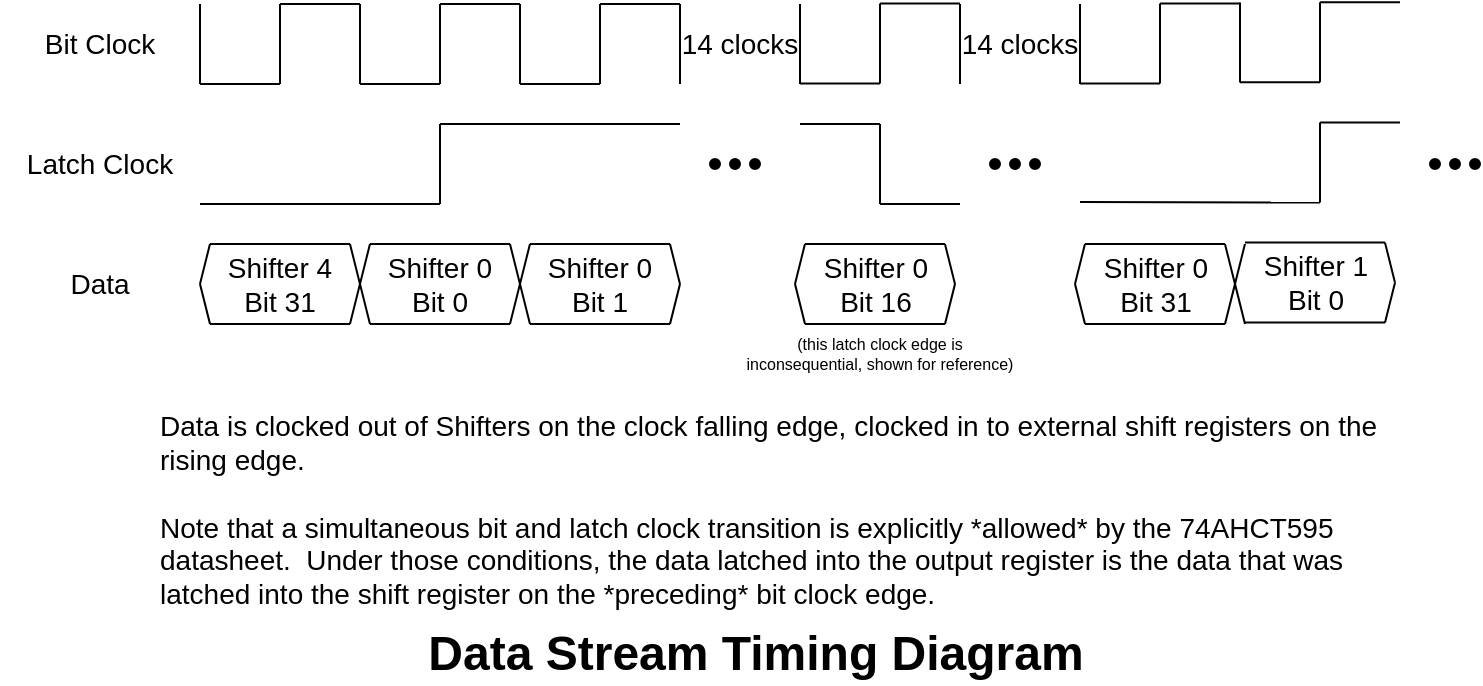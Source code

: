 <mxfile version="12.5.0" type="device"><diagram id="zMdHHGrJSZtKjhyNDhxt" name="Page-1"><mxGraphModel dx="971" dy="657" grid="1" gridSize="5" guides="1" tooltips="1" connect="1" arrows="1" fold="1" page="1" pageScale="1" pageWidth="1100" pageHeight="850" math="0" shadow="0"><root><mxCell id="0"/><mxCell id="1" parent="0"/><mxCell id="HZ4cuATQGfqaaVmYHo4V-34" value="Data Stream Timing Diagram" style="text;html=1;strokeColor=none;fillColor=none;align=center;verticalAlign=middle;whiteSpace=wrap;rounded=0;fontStyle=1;fontSize=24;" parent="1" vertex="1"><mxGeometry x="37.5" y="515" width="720" height="20" as="geometry"/></mxCell><mxCell id="Vee8h9z-jLlzTy8sUGGA-1" value="" style="endArrow=none;html=1;" edge="1" parent="1"><mxGeometry width="50" height="50" relative="1" as="geometry"><mxPoint x="200" y="240" as="sourcePoint"/><mxPoint x="240" y="240" as="targetPoint"/></mxGeometry></mxCell><mxCell id="Vee8h9z-jLlzTy8sUGGA-2" value="" style="endArrow=none;html=1;" edge="1" parent="1"><mxGeometry width="50" height="50" relative="1" as="geometry"><mxPoint x="240" y="240.0" as="sourcePoint"/><mxPoint x="240" y="200" as="targetPoint"/></mxGeometry></mxCell><mxCell id="Vee8h9z-jLlzTy8sUGGA-3" value="" style="endArrow=none;html=1;" edge="1" parent="1"><mxGeometry width="50" height="50" relative="1" as="geometry"><mxPoint x="240" y="200.0" as="sourcePoint"/><mxPoint x="280" y="200.0" as="targetPoint"/></mxGeometry></mxCell><mxCell id="Vee8h9z-jLlzTy8sUGGA-4" value="" style="endArrow=none;html=1;" edge="1" parent="1"><mxGeometry width="50" height="50" relative="1" as="geometry"><mxPoint x="280" y="240.0" as="sourcePoint"/><mxPoint x="280" y="200.0" as="targetPoint"/></mxGeometry></mxCell><mxCell id="Vee8h9z-jLlzTy8sUGGA-5" value="" style="endArrow=none;html=1;" edge="1" parent="1"><mxGeometry width="50" height="50" relative="1" as="geometry"><mxPoint x="280" y="240.0" as="sourcePoint"/><mxPoint x="320" y="240.0" as="targetPoint"/></mxGeometry></mxCell><mxCell id="Vee8h9z-jLlzTy8sUGGA-6" value="" style="endArrow=none;html=1;" edge="1" parent="1"><mxGeometry width="50" height="50" relative="1" as="geometry"><mxPoint x="320" y="240.0" as="sourcePoint"/><mxPoint x="320" y="200.0" as="targetPoint"/></mxGeometry></mxCell><mxCell id="Vee8h9z-jLlzTy8sUGGA-7" value="" style="endArrow=none;html=1;" edge="1" parent="1"><mxGeometry width="50" height="50" relative="1" as="geometry"><mxPoint x="320" y="200.0" as="sourcePoint"/><mxPoint x="360" y="200.0" as="targetPoint"/></mxGeometry></mxCell><mxCell id="Vee8h9z-jLlzTy8sUGGA-8" value="" style="endArrow=none;html=1;" edge="1" parent="1"><mxGeometry width="50" height="50" relative="1" as="geometry"><mxPoint x="360" y="240.0" as="sourcePoint"/><mxPoint x="360" y="200.0" as="targetPoint"/></mxGeometry></mxCell><mxCell id="Vee8h9z-jLlzTy8sUGGA-13" value="" style="endArrow=none;html=1;" edge="1" parent="1"><mxGeometry width="50" height="50" relative="1" as="geometry"><mxPoint x="120" y="300" as="sourcePoint"/><mxPoint x="240" y="300.0" as="targetPoint"/></mxGeometry></mxCell><mxCell id="Vee8h9z-jLlzTy8sUGGA-14" value="" style="endArrow=none;html=1;" edge="1" parent="1"><mxGeometry width="50" height="50" relative="1" as="geometry"><mxPoint x="240" y="300.0" as="sourcePoint"/><mxPoint x="240" y="260.0" as="targetPoint"/></mxGeometry></mxCell><mxCell id="Vee8h9z-jLlzTy8sUGGA-15" value="" style="endArrow=none;html=1;" edge="1" parent="1"><mxGeometry width="50" height="50" relative="1" as="geometry"><mxPoint x="240" y="260.0" as="sourcePoint"/><mxPoint x="360" y="260" as="targetPoint"/></mxGeometry></mxCell><mxCell id="Vee8h9z-jLlzTy8sUGGA-16" value="" style="endArrow=none;html=1;" edge="1" parent="1"><mxGeometry width="50" height="50" relative="1" as="geometry"><mxPoint x="200" y="240.0" as="sourcePoint"/><mxPoint x="200" y="200.0" as="targetPoint"/></mxGeometry></mxCell><mxCell id="Vee8h9z-jLlzTy8sUGGA-43" value="" style="endArrow=none;html=1;" edge="1" parent="1"><mxGeometry width="50" height="50" relative="1" as="geometry"><mxPoint x="160" y="200.0" as="sourcePoint"/><mxPoint x="200" y="200.0" as="targetPoint"/></mxGeometry></mxCell><mxCell id="Vee8h9z-jLlzTy8sUGGA-44" value="" style="endArrow=none;html=1;" edge="1" parent="1"><mxGeometry width="50" height="50" relative="1" as="geometry"><mxPoint x="160" y="240.0" as="sourcePoint"/><mxPoint x="160" y="200" as="targetPoint"/></mxGeometry></mxCell><mxCell id="Vee8h9z-jLlzTy8sUGGA-45" value="" style="endArrow=none;html=1;" edge="1" parent="1"><mxGeometry width="50" height="50" relative="1" as="geometry"><mxPoint x="120" y="240" as="sourcePoint"/><mxPoint x="160" y="240" as="targetPoint"/></mxGeometry></mxCell><mxCell id="Vee8h9z-jLlzTy8sUGGA-69" value="" style="endArrow=none;html=1;" edge="1" parent="1"><mxGeometry width="50" height="50" relative="1" as="geometry"><mxPoint x="120" y="240.0" as="sourcePoint"/><mxPoint x="120" y="200" as="targetPoint"/></mxGeometry></mxCell><mxCell id="Vee8h9z-jLlzTy8sUGGA-71" value="" style="group" vertex="1" connectable="0" parent="1"><mxGeometry x="195" y="320" width="80" height="40" as="geometry"/></mxCell><mxCell id="Vee8h9z-jLlzTy8sUGGA-72" value="" style="endArrow=none;html=1;" edge="1" parent="Vee8h9z-jLlzTy8sUGGA-71"><mxGeometry width="50" height="50" relative="1" as="geometry"><mxPoint y="40" as="sourcePoint"/><mxPoint x="10" as="targetPoint"/></mxGeometry></mxCell><mxCell id="Vee8h9z-jLlzTy8sUGGA-73" value="" style="endArrow=none;html=1;" edge="1" parent="Vee8h9z-jLlzTy8sUGGA-71"><mxGeometry width="50" height="50" relative="1" as="geometry"><mxPoint x="10" y="40" as="sourcePoint"/><mxPoint as="targetPoint"/></mxGeometry></mxCell><mxCell id="Vee8h9z-jLlzTy8sUGGA-74" value="" style="endArrow=none;html=1;" edge="1" parent="Vee8h9z-jLlzTy8sUGGA-71"><mxGeometry width="50" height="50" relative="1" as="geometry"><mxPoint x="10" as="sourcePoint"/><mxPoint x="80" as="targetPoint"/></mxGeometry></mxCell><mxCell id="Vee8h9z-jLlzTy8sUGGA-75" value="" style="endArrow=none;html=1;" edge="1" parent="Vee8h9z-jLlzTy8sUGGA-71"><mxGeometry width="50" height="50" relative="1" as="geometry"><mxPoint x="10" y="40" as="sourcePoint"/><mxPoint x="80" y="40" as="targetPoint"/></mxGeometry></mxCell><mxCell id="Vee8h9z-jLlzTy8sUGGA-76" value="Shifter 0&lt;br style=&quot;font-size: 14px&quot;&gt;Bit 0" style="text;html=1;strokeColor=none;fillColor=none;align=center;verticalAlign=middle;whiteSpace=wrap;rounded=0;fontSize=14;" vertex="1" parent="Vee8h9z-jLlzTy8sUGGA-71"><mxGeometry x="10" y="10" width="70" height="20" as="geometry"/></mxCell><mxCell id="Vee8h9z-jLlzTy8sUGGA-77" value="" style="group" vertex="1" connectable="0" parent="1"><mxGeometry x="275" y="320" width="80" height="40" as="geometry"/></mxCell><mxCell id="Vee8h9z-jLlzTy8sUGGA-78" value="" style="endArrow=none;html=1;" edge="1" parent="Vee8h9z-jLlzTy8sUGGA-77"><mxGeometry width="50" height="50" relative="1" as="geometry"><mxPoint y="40" as="sourcePoint"/><mxPoint x="10" as="targetPoint"/></mxGeometry></mxCell><mxCell id="Vee8h9z-jLlzTy8sUGGA-79" value="" style="endArrow=none;html=1;" edge="1" parent="Vee8h9z-jLlzTy8sUGGA-77"><mxGeometry width="50" height="50" relative="1" as="geometry"><mxPoint x="10" y="40" as="sourcePoint"/><mxPoint as="targetPoint"/></mxGeometry></mxCell><mxCell id="Vee8h9z-jLlzTy8sUGGA-80" value="" style="endArrow=none;html=1;" edge="1" parent="Vee8h9z-jLlzTy8sUGGA-77"><mxGeometry width="50" height="50" relative="1" as="geometry"><mxPoint x="10" as="sourcePoint"/><mxPoint x="80" as="targetPoint"/></mxGeometry></mxCell><mxCell id="Vee8h9z-jLlzTy8sUGGA-81" value="" style="endArrow=none;html=1;" edge="1" parent="Vee8h9z-jLlzTy8sUGGA-77"><mxGeometry width="50" height="50" relative="1" as="geometry"><mxPoint x="10" y="40" as="sourcePoint"/><mxPoint x="80" y="40" as="targetPoint"/></mxGeometry></mxCell><mxCell id="Vee8h9z-jLlzTy8sUGGA-82" value="Shifter 0&lt;br style=&quot;font-size: 14px&quot;&gt;Bit 1" style="text;html=1;strokeColor=none;fillColor=none;align=center;verticalAlign=middle;whiteSpace=wrap;rounded=0;fontSize=14;" vertex="1" parent="Vee8h9z-jLlzTy8sUGGA-77"><mxGeometry x="10" y="10" width="70" height="20" as="geometry"/></mxCell><mxCell id="Vee8h9z-jLlzTy8sUGGA-39" value="" style="endArrow=none;html=1;" edge="1" parent="1"><mxGeometry width="50" height="50" relative="1" as="geometry"><mxPoint x="120" y="340" as="sourcePoint"/><mxPoint x="125" y="320" as="targetPoint"/></mxGeometry></mxCell><mxCell id="Vee8h9z-jLlzTy8sUGGA-40" value="" style="endArrow=none;html=1;" edge="1" parent="1"><mxGeometry width="50" height="50" relative="1" as="geometry"><mxPoint x="125" y="360" as="sourcePoint"/><mxPoint x="120" y="340" as="targetPoint"/></mxGeometry></mxCell><mxCell id="Vee8h9z-jLlzTy8sUGGA-41" value="" style="endArrow=none;html=1;" edge="1" parent="1"><mxGeometry width="50" height="50" relative="1" as="geometry"><mxPoint x="125" y="320" as="sourcePoint"/><mxPoint x="195" y="320" as="targetPoint"/></mxGeometry></mxCell><mxCell id="Vee8h9z-jLlzTy8sUGGA-42" value="" style="endArrow=none;html=1;" edge="1" parent="1"><mxGeometry width="50" height="50" relative="1" as="geometry"><mxPoint x="125" y="360" as="sourcePoint"/><mxPoint x="195" y="360" as="targetPoint"/></mxGeometry></mxCell><mxCell id="Vee8h9z-jLlzTy8sUGGA-46" value="Shifter 4&lt;br style=&quot;font-size: 14px;&quot;&gt;Bit 31" style="text;html=1;strokeColor=none;fillColor=none;align=center;verticalAlign=middle;whiteSpace=wrap;rounded=0;fontSize=14;" vertex="1" parent="1"><mxGeometry x="125" y="330" width="70" height="20" as="geometry"/></mxCell><mxCell id="Vee8h9z-jLlzTy8sUGGA-83" value="" style="endArrow=none;html=1;" edge="1" parent="1"><mxGeometry width="50" height="50" relative="1" as="geometry"><mxPoint x="360" y="340" as="sourcePoint"/><mxPoint x="355" y="320" as="targetPoint"/></mxGeometry></mxCell><mxCell id="Vee8h9z-jLlzTy8sUGGA-84" value="" style="endArrow=none;html=1;" edge="1" parent="1"><mxGeometry width="50" height="50" relative="1" as="geometry"><mxPoint x="355" y="360" as="sourcePoint"/><mxPoint x="360" y="340" as="targetPoint"/></mxGeometry></mxCell><mxCell id="Vee8h9z-jLlzTy8sUGGA-85" value="Bit Clock" style="text;html=1;strokeColor=none;fillColor=none;align=center;verticalAlign=middle;whiteSpace=wrap;rounded=0;fontSize=14;" vertex="1" parent="1"><mxGeometry x="35" y="210" width="70" height="20" as="geometry"/></mxCell><mxCell id="Vee8h9z-jLlzTy8sUGGA-86" value="Latch Clock" style="text;html=1;strokeColor=none;fillColor=none;align=center;verticalAlign=middle;whiteSpace=wrap;rounded=0;fontSize=14;" vertex="1" parent="1"><mxGeometry x="20" y="270" width="100" height="20" as="geometry"/></mxCell><mxCell id="Vee8h9z-jLlzTy8sUGGA-87" value="Data" style="text;html=1;strokeColor=none;fillColor=none;align=center;verticalAlign=middle;whiteSpace=wrap;rounded=0;fontSize=14;" vertex="1" parent="1"><mxGeometry x="35" y="330" width="70" height="20" as="geometry"/></mxCell><mxCell id="Vee8h9z-jLlzTy8sUGGA-89" value="" style="ellipse;whiteSpace=wrap;html=1;fontSize=64;fillColor=#000000;" vertex="1" parent="1"><mxGeometry x="375" y="277.5" width="5" height="5" as="geometry"/></mxCell><mxCell id="Vee8h9z-jLlzTy8sUGGA-90" value="" style="ellipse;whiteSpace=wrap;html=1;fontSize=64;fillColor=#000000;" vertex="1" parent="1"><mxGeometry x="385" y="277.5" width="5" height="5" as="geometry"/></mxCell><mxCell id="Vee8h9z-jLlzTy8sUGGA-91" value="" style="ellipse;whiteSpace=wrap;html=1;fontSize=64;fillColor=#000000;" vertex="1" parent="1"><mxGeometry x="395" y="277.5" width="5" height="5" as="geometry"/></mxCell><mxCell id="Vee8h9z-jLlzTy8sUGGA-92" value="" style="endArrow=none;html=1;" edge="1" parent="1"><mxGeometry width="50" height="50" relative="1" as="geometry"><mxPoint x="420" y="260.0" as="sourcePoint"/><mxPoint x="460" y="260" as="targetPoint"/></mxGeometry></mxCell><mxCell id="Vee8h9z-jLlzTy8sUGGA-93" value="" style="endArrow=none;html=1;" edge="1" parent="1"><mxGeometry width="50" height="50" relative="1" as="geometry"><mxPoint x="460" y="300.0" as="sourcePoint"/><mxPoint x="460" y="260.0" as="targetPoint"/></mxGeometry></mxCell><mxCell id="Vee8h9z-jLlzTy8sUGGA-94" value="" style="endArrow=none;html=1;" edge="1" parent="1"><mxGeometry width="50" height="50" relative="1" as="geometry"><mxPoint x="460" y="300" as="sourcePoint"/><mxPoint x="500" y="300" as="targetPoint"/></mxGeometry></mxCell><mxCell id="Vee8h9z-jLlzTy8sUGGA-95" value="" style="endArrow=none;html=1;" edge="1" parent="1"><mxGeometry width="50" height="50" relative="1" as="geometry"><mxPoint x="460" y="239.8" as="sourcePoint"/><mxPoint x="460" y="199.8" as="targetPoint"/></mxGeometry></mxCell><mxCell id="Vee8h9z-jLlzTy8sUGGA-96" value="" style="endArrow=none;html=1;" edge="1" parent="1"><mxGeometry width="50" height="50" relative="1" as="geometry"><mxPoint x="460" y="199.8" as="sourcePoint"/><mxPoint x="500" y="199.8" as="targetPoint"/></mxGeometry></mxCell><mxCell id="Vee8h9z-jLlzTy8sUGGA-97" value="" style="endArrow=none;html=1;" edge="1" parent="1"><mxGeometry width="50" height="50" relative="1" as="geometry"><mxPoint x="420" y="239.8" as="sourcePoint"/><mxPoint x="460" y="239.8" as="targetPoint"/></mxGeometry></mxCell><mxCell id="Vee8h9z-jLlzTy8sUGGA-98" value="" style="endArrow=none;html=1;" edge="1" parent="1"><mxGeometry width="50" height="50" relative="1" as="geometry"><mxPoint x="420" y="240.0" as="sourcePoint"/><mxPoint x="420" y="200" as="targetPoint"/></mxGeometry></mxCell><mxCell id="Vee8h9z-jLlzTy8sUGGA-99" value="" style="endArrow=none;html=1;" edge="1" parent="1"><mxGeometry width="50" height="50" relative="1" as="geometry"><mxPoint x="422.5" y="320" as="sourcePoint"/><mxPoint x="492.5" y="320" as="targetPoint"/></mxGeometry></mxCell><mxCell id="Vee8h9z-jLlzTy8sUGGA-100" value="" style="endArrow=none;html=1;" edge="1" parent="1"><mxGeometry width="50" height="50" relative="1" as="geometry"><mxPoint x="422.5" y="360" as="sourcePoint"/><mxPoint x="492.5" y="360" as="targetPoint"/></mxGeometry></mxCell><mxCell id="Vee8h9z-jLlzTy8sUGGA-101" value="Shifter 0&lt;br style=&quot;font-size: 14px&quot;&gt;Bit 16" style="text;html=1;strokeColor=none;fillColor=none;align=center;verticalAlign=middle;whiteSpace=wrap;rounded=0;fontSize=14;" vertex="1" parent="1"><mxGeometry x="422.5" y="330" width="70" height="20" as="geometry"/></mxCell><mxCell id="Vee8h9z-jLlzTy8sUGGA-102" value="" style="endArrow=none;html=1;" edge="1" parent="1"><mxGeometry width="50" height="50" relative="1" as="geometry"><mxPoint x="497.5" y="340" as="sourcePoint"/><mxPoint x="492.5" y="320" as="targetPoint"/></mxGeometry></mxCell><mxCell id="Vee8h9z-jLlzTy8sUGGA-103" value="" style="endArrow=none;html=1;" edge="1" parent="1"><mxGeometry width="50" height="50" relative="1" as="geometry"><mxPoint x="492.5" y="360" as="sourcePoint"/><mxPoint x="497.5" y="340" as="targetPoint"/></mxGeometry></mxCell><mxCell id="Vee8h9z-jLlzTy8sUGGA-104" value="" style="endArrow=none;html=1;" edge="1" parent="1"><mxGeometry width="50" height="50" relative="1" as="geometry"><mxPoint x="417.5" y="340" as="sourcePoint"/><mxPoint x="422.5" y="320" as="targetPoint"/></mxGeometry></mxCell><mxCell id="Vee8h9z-jLlzTy8sUGGA-105" value="" style="endArrow=none;html=1;" edge="1" parent="1"><mxGeometry width="50" height="50" relative="1" as="geometry"><mxPoint x="422.5" y="360" as="sourcePoint"/><mxPoint x="417.5" y="340" as="targetPoint"/></mxGeometry></mxCell><mxCell id="Vee8h9z-jLlzTy8sUGGA-106" value="" style="ellipse;whiteSpace=wrap;html=1;fontSize=64;fillColor=#000000;" vertex="1" parent="1"><mxGeometry x="515" y="277.5" width="5" height="5" as="geometry"/></mxCell><mxCell id="Vee8h9z-jLlzTy8sUGGA-107" value="" style="ellipse;whiteSpace=wrap;html=1;fontSize=64;fillColor=#000000;" vertex="1" parent="1"><mxGeometry x="525" y="277.5" width="5" height="5" as="geometry"/></mxCell><mxCell id="Vee8h9z-jLlzTy8sUGGA-108" value="" style="ellipse;whiteSpace=wrap;html=1;fontSize=64;fillColor=#000000;" vertex="1" parent="1"><mxGeometry x="535" y="277.5" width="5" height="5" as="geometry"/></mxCell><mxCell id="Vee8h9z-jLlzTy8sUGGA-112" value="" style="endArrow=none;html=1;" edge="1" parent="1"><mxGeometry width="50" height="50" relative="1" as="geometry"><mxPoint x="600" y="239.8" as="sourcePoint"/><mxPoint x="600" y="199.8" as="targetPoint"/></mxGeometry></mxCell><mxCell id="Vee8h9z-jLlzTy8sUGGA-113" value="" style="endArrow=none;html=1;" edge="1" parent="1"><mxGeometry width="50" height="50" relative="1" as="geometry"><mxPoint x="600" y="199.8" as="sourcePoint"/><mxPoint x="640" y="199.8" as="targetPoint"/></mxGeometry></mxCell><mxCell id="Vee8h9z-jLlzTy8sUGGA-114" value="" style="endArrow=none;html=1;" edge="1" parent="1"><mxGeometry width="50" height="50" relative="1" as="geometry"><mxPoint x="560" y="239.8" as="sourcePoint"/><mxPoint x="600" y="239.8" as="targetPoint"/></mxGeometry></mxCell><mxCell id="Vee8h9z-jLlzTy8sUGGA-115" value="" style="endArrow=none;html=1;" edge="1" parent="1"><mxGeometry width="50" height="50" relative="1" as="geometry"><mxPoint x="560" y="240.0" as="sourcePoint"/><mxPoint x="560" y="200" as="targetPoint"/></mxGeometry></mxCell><mxCell id="Vee8h9z-jLlzTy8sUGGA-116" value="" style="endArrow=none;html=1;" edge="1" parent="1"><mxGeometry width="50" height="50" relative="1" as="geometry"><mxPoint x="562.5" y="320" as="sourcePoint"/><mxPoint x="632.5" y="320" as="targetPoint"/></mxGeometry></mxCell><mxCell id="Vee8h9z-jLlzTy8sUGGA-117" value="" style="endArrow=none;html=1;" edge="1" parent="1"><mxGeometry width="50" height="50" relative="1" as="geometry"><mxPoint x="562.5" y="360" as="sourcePoint"/><mxPoint x="632.5" y="360" as="targetPoint"/></mxGeometry></mxCell><mxCell id="Vee8h9z-jLlzTy8sUGGA-118" value="Shifter 0&lt;br style=&quot;font-size: 14px&quot;&gt;Bit 31" style="text;html=1;strokeColor=none;fillColor=none;align=center;verticalAlign=middle;whiteSpace=wrap;rounded=0;fontSize=14;" vertex="1" parent="1"><mxGeometry x="562.5" y="330" width="70" height="20" as="geometry"/></mxCell><mxCell id="Vee8h9z-jLlzTy8sUGGA-119" value="" style="endArrow=none;html=1;" edge="1" parent="1"><mxGeometry width="50" height="50" relative="1" as="geometry"><mxPoint x="637.5" y="340" as="sourcePoint"/><mxPoint x="632.5" y="320" as="targetPoint"/></mxGeometry></mxCell><mxCell id="Vee8h9z-jLlzTy8sUGGA-120" value="" style="endArrow=none;html=1;" edge="1" parent="1"><mxGeometry width="50" height="50" relative="1" as="geometry"><mxPoint x="632.5" y="360" as="sourcePoint"/><mxPoint x="637.5" y="340" as="targetPoint"/></mxGeometry></mxCell><mxCell id="Vee8h9z-jLlzTy8sUGGA-121" value="" style="endArrow=none;html=1;" edge="1" parent="1"><mxGeometry width="50" height="50" relative="1" as="geometry"><mxPoint x="557.5" y="340" as="sourcePoint"/><mxPoint x="562.5" y="320" as="targetPoint"/></mxGeometry></mxCell><mxCell id="Vee8h9z-jLlzTy8sUGGA-122" value="" style="endArrow=none;html=1;" edge="1" parent="1"><mxGeometry width="50" height="50" relative="1" as="geometry"><mxPoint x="562.5" y="360" as="sourcePoint"/><mxPoint x="557.5" y="340" as="targetPoint"/></mxGeometry></mxCell><mxCell id="Vee8h9z-jLlzTy8sUGGA-123" value="14 clocks" style="text;html=1;strokeColor=none;fillColor=none;align=center;verticalAlign=middle;whiteSpace=wrap;rounded=0;fontSize=14;" vertex="1" parent="1"><mxGeometry x="355" y="210" width="70" height="20" as="geometry"/></mxCell><mxCell id="Vee8h9z-jLlzTy8sUGGA-124" value="14 clocks" style="text;html=1;strokeColor=none;fillColor=none;align=center;verticalAlign=middle;whiteSpace=wrap;rounded=0;fontSize=14;" vertex="1" parent="1"><mxGeometry x="495" y="210" width="70" height="20" as="geometry"/></mxCell><mxCell id="Vee8h9z-jLlzTy8sUGGA-125" value="" style="endArrow=none;html=1;" edge="1" parent="1"><mxGeometry width="50" height="50" relative="1" as="geometry"><mxPoint x="560" y="299" as="sourcePoint"/><mxPoint x="680" y="299.31" as="targetPoint"/></mxGeometry></mxCell><mxCell id="Vee8h9z-jLlzTy8sUGGA-126" value="" style="endArrow=none;html=1;" edge="1" parent="1"><mxGeometry width="50" height="50" relative="1" as="geometry"><mxPoint x="680" y="299.31" as="sourcePoint"/><mxPoint x="680" y="259.31" as="targetPoint"/></mxGeometry></mxCell><mxCell id="Vee8h9z-jLlzTy8sUGGA-127" value="" style="endArrow=none;html=1;" edge="1" parent="1"><mxGeometry width="50" height="50" relative="1" as="geometry"><mxPoint x="680" y="259.31" as="sourcePoint"/><mxPoint x="720" y="259.31" as="targetPoint"/></mxGeometry></mxCell><mxCell id="Vee8h9z-jLlzTy8sUGGA-128" value="" style="endArrow=none;html=1;" edge="1" parent="1"><mxGeometry width="50" height="50" relative="1" as="geometry"><mxPoint x="680" y="239.11" as="sourcePoint"/><mxPoint x="680" y="199.11" as="targetPoint"/></mxGeometry></mxCell><mxCell id="Vee8h9z-jLlzTy8sUGGA-129" value="" style="endArrow=none;html=1;" edge="1" parent="1"><mxGeometry width="50" height="50" relative="1" as="geometry"><mxPoint x="680" y="199.11" as="sourcePoint"/><mxPoint x="720" y="199.11" as="targetPoint"/></mxGeometry></mxCell><mxCell id="Vee8h9z-jLlzTy8sUGGA-130" value="" style="endArrow=none;html=1;" edge="1" parent="1"><mxGeometry width="50" height="50" relative="1" as="geometry"><mxPoint x="640" y="239.11" as="sourcePoint"/><mxPoint x="680" y="239.11" as="targetPoint"/></mxGeometry></mxCell><mxCell id="Vee8h9z-jLlzTy8sUGGA-131" value="" style="endArrow=none;html=1;" edge="1" parent="1"><mxGeometry width="50" height="50" relative="1" as="geometry"><mxPoint x="640" y="239.31" as="sourcePoint"/><mxPoint x="640" y="199.31" as="targetPoint"/></mxGeometry></mxCell><mxCell id="Vee8h9z-jLlzTy8sUGGA-132" value="" style="endArrow=none;html=1;" edge="1" parent="1"><mxGeometry width="50" height="50" relative="1" as="geometry"><mxPoint x="642.5" y="319.31" as="sourcePoint"/><mxPoint x="712.5" y="319.31" as="targetPoint"/></mxGeometry></mxCell><mxCell id="Vee8h9z-jLlzTy8sUGGA-133" value="" style="endArrow=none;html=1;" edge="1" parent="1"><mxGeometry width="50" height="50" relative="1" as="geometry"><mxPoint x="642.5" y="359.31" as="sourcePoint"/><mxPoint x="712.5" y="359.31" as="targetPoint"/></mxGeometry></mxCell><mxCell id="Vee8h9z-jLlzTy8sUGGA-134" value="Shifter 1&lt;br style=&quot;font-size: 14px&quot;&gt;Bit 0" style="text;html=1;strokeColor=none;fillColor=none;align=center;verticalAlign=middle;whiteSpace=wrap;rounded=0;fontSize=14;" vertex="1" parent="1"><mxGeometry x="642.5" y="329.31" width="70" height="20" as="geometry"/></mxCell><mxCell id="Vee8h9z-jLlzTy8sUGGA-135" value="" style="endArrow=none;html=1;" edge="1" parent="1"><mxGeometry width="50" height="50" relative="1" as="geometry"><mxPoint x="717.5" y="339.31" as="sourcePoint"/><mxPoint x="712.5" y="319.31" as="targetPoint"/></mxGeometry></mxCell><mxCell id="Vee8h9z-jLlzTy8sUGGA-136" value="" style="endArrow=none;html=1;" edge="1" parent="1"><mxGeometry width="50" height="50" relative="1" as="geometry"><mxPoint x="712.5" y="359.31" as="sourcePoint"/><mxPoint x="717.5" y="339.31" as="targetPoint"/></mxGeometry></mxCell><mxCell id="Vee8h9z-jLlzTy8sUGGA-137" value="" style="endArrow=none;html=1;" edge="1" parent="1"><mxGeometry width="50" height="50" relative="1" as="geometry"><mxPoint x="637.5" y="340" as="sourcePoint"/><mxPoint x="642.5" y="320" as="targetPoint"/></mxGeometry></mxCell><mxCell id="Vee8h9z-jLlzTy8sUGGA-138" value="" style="endArrow=none;html=1;" edge="1" parent="1"><mxGeometry width="50" height="50" relative="1" as="geometry"><mxPoint x="642.5" y="360" as="sourcePoint"/><mxPoint x="637.5" y="340" as="targetPoint"/></mxGeometry></mxCell><mxCell id="Vee8h9z-jLlzTy8sUGGA-139" value="" style="ellipse;whiteSpace=wrap;html=1;fontSize=64;fillColor=#000000;" vertex="1" parent="1"><mxGeometry x="735" y="277.5" width="5" height="5" as="geometry"/></mxCell><mxCell id="Vee8h9z-jLlzTy8sUGGA-140" value="" style="ellipse;whiteSpace=wrap;html=1;fontSize=64;fillColor=#000000;" vertex="1" parent="1"><mxGeometry x="745" y="277.5" width="5" height="5" as="geometry"/></mxCell><mxCell id="Vee8h9z-jLlzTy8sUGGA-141" value="" style="ellipse;whiteSpace=wrap;html=1;fontSize=64;fillColor=#000000;" vertex="1" parent="1"><mxGeometry x="755" y="277.5" width="5" height="5" as="geometry"/></mxCell><mxCell id="Vee8h9z-jLlzTy8sUGGA-142" value="Data is clocked out of Shifters on the clock falling edge, clocked in to external shift registers on the rising edge.&lt;br&gt;&lt;br&gt;Note that a simultaneous bit and latch clock transition is explicitly *allowed* by the 74AHCT595 datasheet.&amp;nbsp; Under those conditions, the data latched into the output register is the data that was latched into the shift register on the *preceding* bit clock edge." style="text;html=1;strokeColor=none;fillColor=none;align=left;verticalAlign=middle;whiteSpace=wrap;rounded=0;fontSize=14;" vertex="1" parent="1"><mxGeometry x="97.5" y="400" width="620" height="105" as="geometry"/></mxCell><mxCell id="Vee8h9z-jLlzTy8sUGGA-144" value="" style="endArrow=none;html=1;" edge="1" parent="1"><mxGeometry width="50" height="50" relative="1" as="geometry"><mxPoint x="320" y="240.0" as="sourcePoint"/><mxPoint x="320" y="200.0" as="targetPoint"/><Array as="points"><mxPoint x="320" y="215"/></Array></mxGeometry></mxCell><mxCell id="Vee8h9z-jLlzTy8sUGGA-145" value="" style="endArrow=none;html=1;" edge="1" parent="1"><mxGeometry width="50" height="50" relative="1" as="geometry"><mxPoint x="500" y="240.0" as="sourcePoint"/><mxPoint x="500" y="200.0" as="targetPoint"/><Array as="points"><mxPoint x="500" y="215"/></Array></mxGeometry></mxCell><mxCell id="Vee8h9z-jLlzTy8sUGGA-146" value="(this latch clock edge is inconsequential, shown for reference)" style="text;html=1;strokeColor=none;fillColor=none;align=center;verticalAlign=middle;whiteSpace=wrap;rounded=0;fontSize=8;" vertex="1" parent="1"><mxGeometry x="390" y="365" width="140" height="20" as="geometry"/></mxCell></root></mxGraphModel></diagram></mxfile>